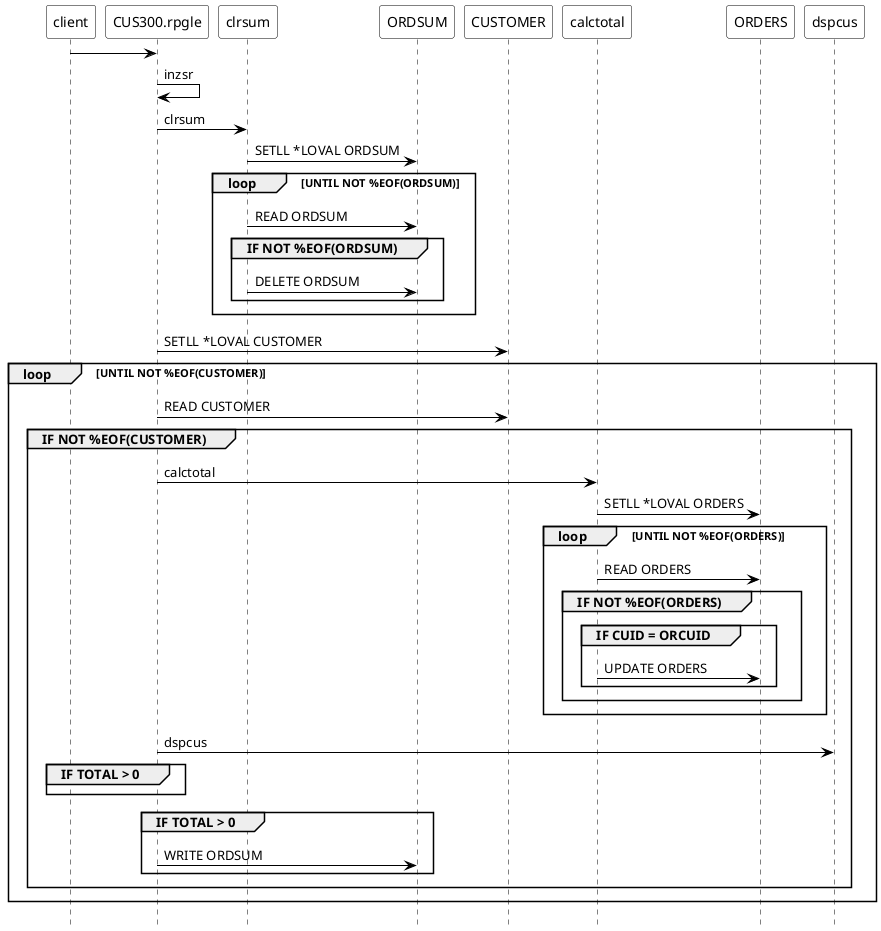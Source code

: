 @startuml
'https://plantuml.com/sequence-diagram

!pragma teoz true

hide footbox

skinparam sequence {
    ArrowColor Black
    LifeLineBorderColor #000000
    LifeLineBackgroundColor #FFFFFF

    ParticipantBorderColor #000000
    ParticipantBackgroundColor #FFFFFF

    ParticipantFontColor #000000
}
client -> CUS300.rpgle :
CUS300.rpgle -> CUS300.rpgle : inzsr 
CUS300.rpgle -> clrsum : clrsum 


clrsum -> ORDSUM : SETLL *LOVAL ORDSUM
loop UNTIL NOT %EOF(ORDSUM)
clrsum -> ORDSUM : READ ORDSUM
group IF NOT %EOF(ORDSUM)
clrsum -> ORDSUM : DELETE ORDSUM

end
end

CUS300.rpgle -> CUSTOMER : SETLL *LOVAL CUSTOMER
loop UNTIL NOT %EOF(CUSTOMER)
CUS300.rpgle -> CUSTOMER : READ CUSTOMER
group IF NOT %EOF(CUSTOMER)
CUS300.rpgle -> calctotal : calctotal 


calctotal -> ORDERS : SETLL *LOVAL ORDERS
loop UNTIL NOT %EOF(ORDERS)
calctotal -> ORDERS : READ ORDERS
group IF NOT %EOF(ORDERS)
group IF CUID = ORCUID


calctotal -> ORDERS : UPDATE ORDERS
end
end
end
CUS300.rpgle -> dspcus : dspcus 
group IF TOTAL > 0


end
group IF TOTAL > 0




CUS300.rpgle -> ORDSUM : WRITE ORDSUM
end
end
end
@enduml

